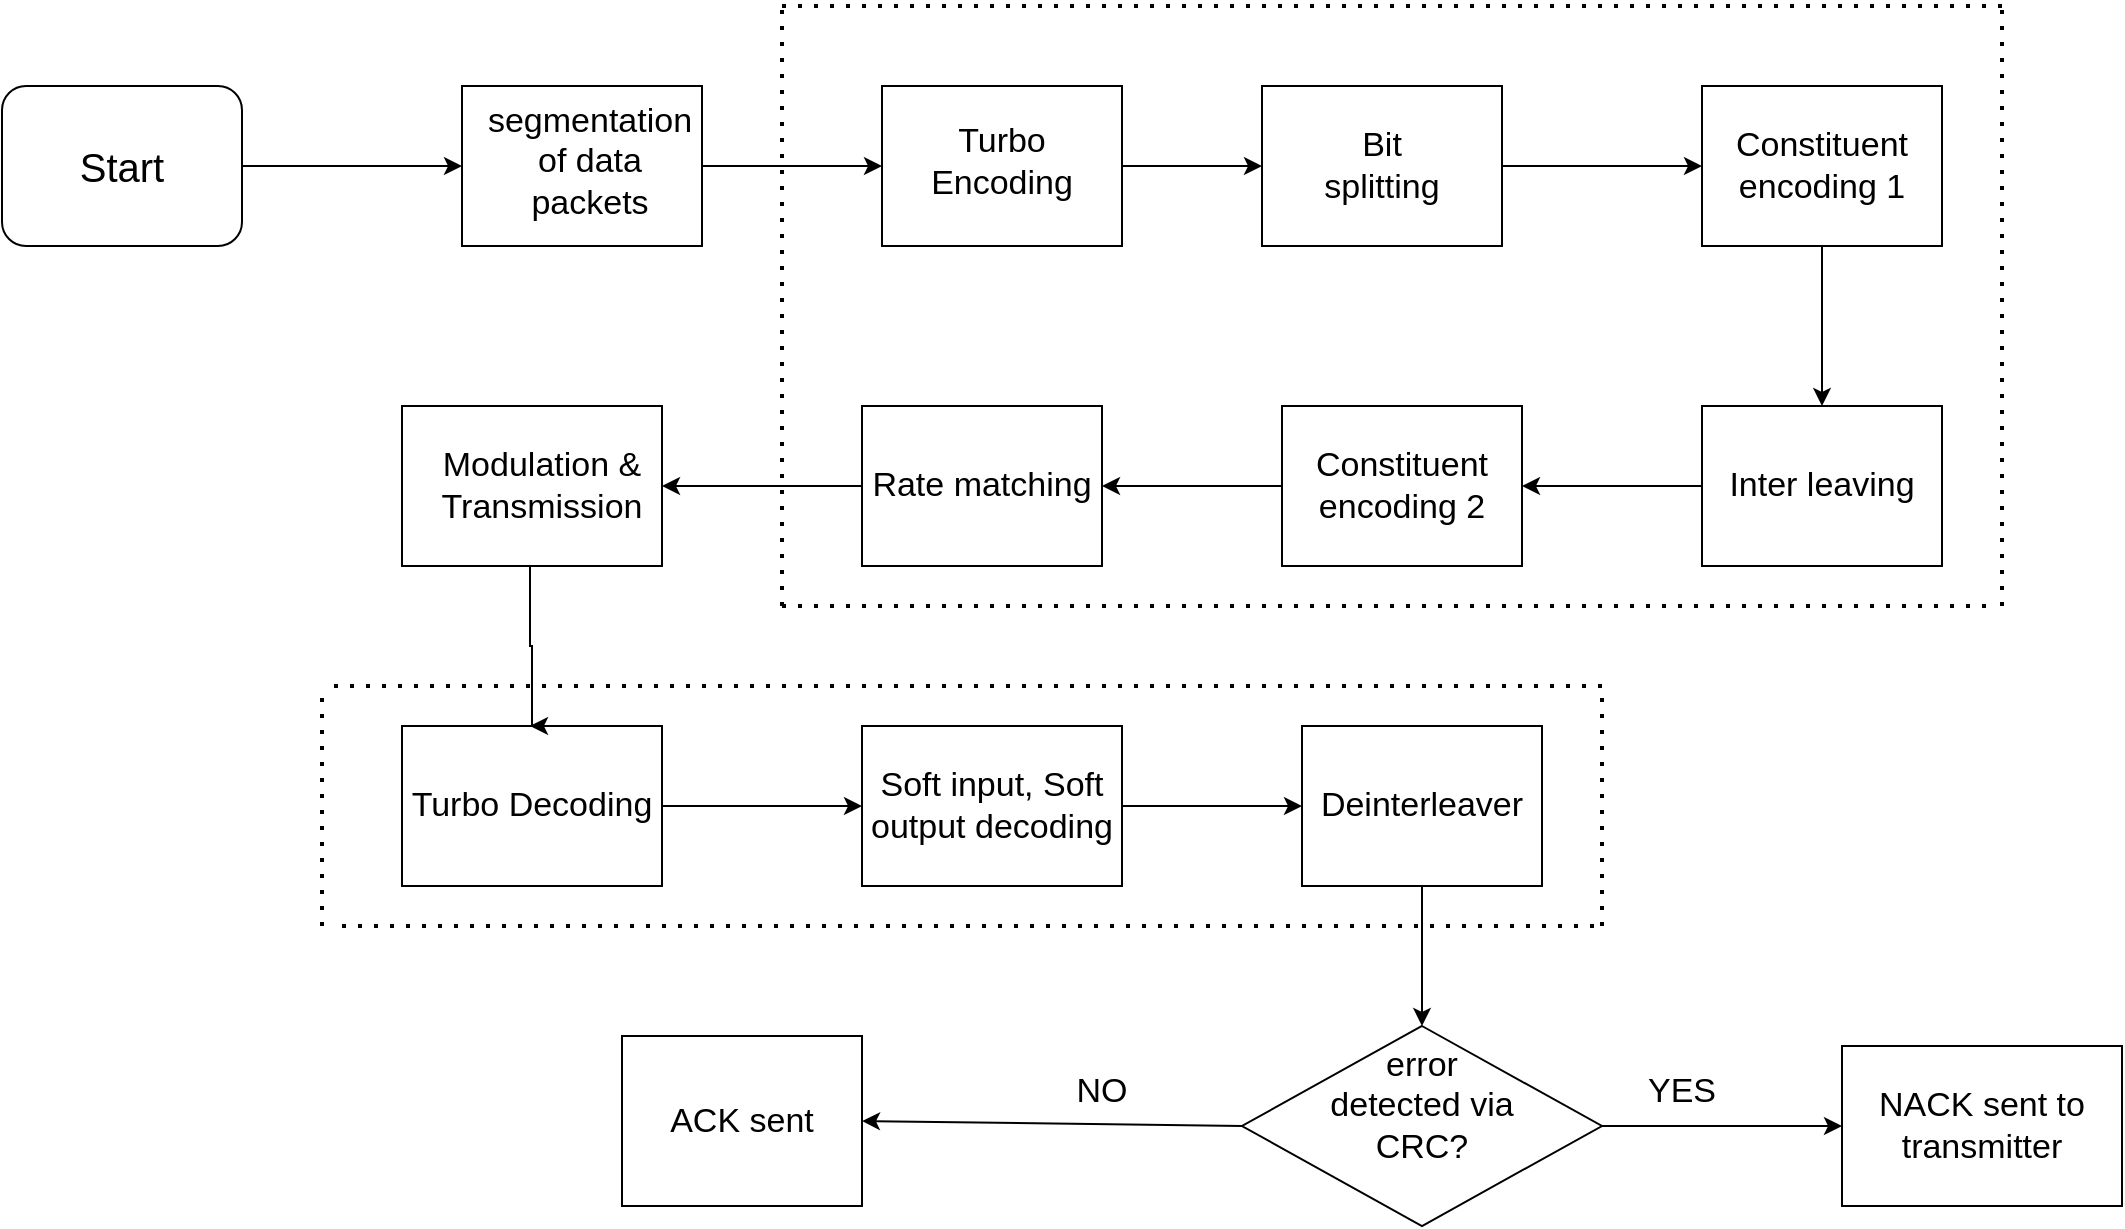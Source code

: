 <mxfile version="24.2.1" type="device">
  <diagram name="Page-1" id="nG4IKkUQEYtrS_NMxXBj">
    <mxGraphModel dx="1231" dy="663" grid="1" gridSize="10" guides="1" tooltips="1" connect="1" arrows="1" fold="1" page="1" pageScale="1" pageWidth="827" pageHeight="1169" math="0" shadow="0">
      <root>
        <mxCell id="0" />
        <mxCell id="1" parent="0" />
        <mxCell id="UJzKX5Wr3GbaUAHQcJK2-1" value="" style="rounded=1;whiteSpace=wrap;html=1;" parent="1" vertex="1">
          <mxGeometry x="120" y="120" width="120" height="80" as="geometry" />
        </mxCell>
        <mxCell id="UJzKX5Wr3GbaUAHQcJK2-2" value="" style="rounded=0;whiteSpace=wrap;html=1;" parent="1" vertex="1">
          <mxGeometry x="350" y="120" width="120" height="80" as="geometry" />
        </mxCell>
        <mxCell id="UJzKX5Wr3GbaUAHQcJK2-3" value="" style="rounded=0;whiteSpace=wrap;html=1;" parent="1" vertex="1">
          <mxGeometry x="560" y="120" width="120" height="80" as="geometry" />
        </mxCell>
        <mxCell id="UJzKX5Wr3GbaUAHQcJK2-4" value="" style="rounded=0;whiteSpace=wrap;html=1;" parent="1" vertex="1">
          <mxGeometry x="750" y="120" width="120" height="80" as="geometry" />
        </mxCell>
        <mxCell id="UJzKX5Wr3GbaUAHQcJK2-5" style="edgeStyle=orthogonalEdgeStyle;rounded=0;orthogonalLoop=1;jettySize=auto;html=1;exitX=0.5;exitY=1;exitDx=0;exitDy=0;" parent="1" source="UJzKX5Wr3GbaUAHQcJK2-4" target="UJzKX5Wr3GbaUAHQcJK2-4" edge="1">
          <mxGeometry relative="1" as="geometry" />
        </mxCell>
        <mxCell id="UJzKX5Wr3GbaUAHQcJK2-7" value="&lt;font style=&quot;font-size: 17px;&quot;&gt;Turbo Decoding&lt;/font&gt;" style="rounded=0;whiteSpace=wrap;html=1;" parent="1" vertex="1">
          <mxGeometry x="320" y="440" width="130" height="80" as="geometry" />
        </mxCell>
        <mxCell id="UJzKX5Wr3GbaUAHQcJK2-8" value="&lt;font style=&quot;font-size: 17px;&quot;&gt;Inter leaving&lt;/font&gt;" style="rounded=0;whiteSpace=wrap;html=1;" parent="1" vertex="1">
          <mxGeometry x="970" y="280" width="120" height="80" as="geometry" />
        </mxCell>
        <mxCell id="UJzKX5Wr3GbaUAHQcJK2-43" style="edgeStyle=orthogonalEdgeStyle;rounded=0;orthogonalLoop=1;jettySize=auto;html=1;exitX=0.75;exitY=0;exitDx=0;exitDy=0;entryX=1;entryY=0.25;entryDx=0;entryDy=0;" parent="1" source="UJzKX5Wr3GbaUAHQcJK2-9" target="UJzKX5Wr3GbaUAHQcJK2-18" edge="1">
          <mxGeometry relative="1" as="geometry" />
        </mxCell>
        <mxCell id="MxQdHU-49TeZ0FBmogXy-13" style="edgeStyle=orthogonalEdgeStyle;rounded=0;orthogonalLoop=1;jettySize=auto;html=1;entryX=0.5;entryY=0;entryDx=0;entryDy=0;" edge="1" parent="1">
          <mxGeometry relative="1" as="geometry">
            <mxPoint x="379.0" y="360.0" as="sourcePoint" />
            <mxPoint x="384.0" y="440" as="targetPoint" />
            <Array as="points">
              <mxPoint x="384" y="360" />
              <mxPoint x="384" y="400" />
              <mxPoint x="385" y="440" />
            </Array>
          </mxGeometry>
        </mxCell>
        <mxCell id="UJzKX5Wr3GbaUAHQcJK2-9" value="" style="rounded=0;whiteSpace=wrap;html=1;" parent="1" vertex="1">
          <mxGeometry x="320" y="280" width="130" height="80" as="geometry" />
        </mxCell>
        <mxCell id="UJzKX5Wr3GbaUAHQcJK2-10" value="&lt;font style=&quot;font-size: 17px;&quot;&gt;Soft input, Soft output decoding&lt;/font&gt;" style="rounded=0;whiteSpace=wrap;html=1;" parent="1" vertex="1">
          <mxGeometry x="550" y="440" width="130" height="80" as="geometry" />
        </mxCell>
        <mxCell id="UJzKX5Wr3GbaUAHQcJK2-11" value="&lt;font style=&quot;font-size: 20px;&quot;&gt;Start&lt;/font&gt;" style="text;html=1;align=center;verticalAlign=middle;whiteSpace=wrap;rounded=0;shadow=1;fontStyle=0" parent="1" vertex="1">
          <mxGeometry x="150" y="145" width="60" height="30" as="geometry" />
        </mxCell>
        <mxCell id="UJzKX5Wr3GbaUAHQcJK2-13" value="&lt;font style=&quot;font-size: 17px;&quot;&gt;segmentation of data packets&lt;/font&gt;" style="text;html=1;align=center;verticalAlign=middle;whiteSpace=wrap;rounded=0;fontStyle=0" parent="1" vertex="1">
          <mxGeometry x="384" y="135" width="60" height="45" as="geometry" />
        </mxCell>
        <mxCell id="UJzKX5Wr3GbaUAHQcJK2-16" value="&lt;font style=&quot;font-size: 17px;&quot;&gt;Turbo Encoding&lt;/font&gt;" style="text;html=1;align=center;verticalAlign=middle;whiteSpace=wrap;rounded=0;fontStyle=0" parent="1" vertex="1">
          <mxGeometry x="590" y="142.5" width="60" height="30" as="geometry" />
        </mxCell>
        <mxCell id="UJzKX5Wr3GbaUAHQcJK2-17" value="&lt;font style=&quot;font-size: 17px;&quot;&gt;Bit splitting&lt;/font&gt;" style="text;html=1;align=center;verticalAlign=middle;whiteSpace=wrap;rounded=0;fontStyle=0" parent="1" vertex="1">
          <mxGeometry x="780" y="145" width="60" height="30" as="geometry" />
        </mxCell>
        <mxCell id="UJzKX5Wr3GbaUAHQcJK2-18" value="&lt;font style=&quot;font-size: 17px;&quot;&gt;&lt;span style=&quot;font-size: 17px;&quot;&gt;Modulation &amp;amp; Transmission&lt;/span&gt;&lt;/font&gt;" style="text;html=1;align=center;verticalAlign=middle;whiteSpace=wrap;rounded=0;fontStyle=0;fontSize=17;" parent="1" vertex="1">
          <mxGeometry x="360" y="305" width="60" height="30" as="geometry" />
        </mxCell>
        <mxCell id="UJzKX5Wr3GbaUAHQcJK2-22" value="&lt;font style=&quot;font-size: 17px;&quot;&gt;Constituent encoding 2&lt;/font&gt;" style="rounded=0;whiteSpace=wrap;html=1;" parent="1" vertex="1">
          <mxGeometry x="760" y="280" width="120" height="80" as="geometry" />
        </mxCell>
        <mxCell id="UJzKX5Wr3GbaUAHQcJK2-23" value="&lt;font style=&quot;font-size: 17px;&quot;&gt;Rate matching&lt;/font&gt;" style="rounded=0;whiteSpace=wrap;html=1;" parent="1" vertex="1">
          <mxGeometry x="550" y="280" width="120" height="80" as="geometry" />
        </mxCell>
        <mxCell id="UJzKX5Wr3GbaUAHQcJK2-26" value="&lt;font style=&quot;font-size: 17px;&quot;&gt;Constituent encoding 1&lt;/font&gt;" style="rounded=0;whiteSpace=wrap;html=1;" parent="1" vertex="1">
          <mxGeometry x="970" y="120" width="120" height="80" as="geometry" />
        </mxCell>
        <mxCell id="UJzKX5Wr3GbaUAHQcJK2-29" value="&lt;font style=&quot;font-size: 17px;&quot;&gt;Deinterleaver&lt;/font&gt;" style="rounded=0;whiteSpace=wrap;html=1;" parent="1" vertex="1">
          <mxGeometry x="770" y="440" width="120" height="80" as="geometry" />
        </mxCell>
        <mxCell id="UJzKX5Wr3GbaUAHQcJK2-30" value="&lt;font style=&quot;font-size: 17px;&quot;&gt;error&lt;br&gt;detected via &lt;br&gt;CRC?&lt;br&gt;&lt;br&gt;&lt;/font&gt;" style="rhombus;whiteSpace=wrap;html=1;fontStyle=0" parent="1" vertex="1">
          <mxGeometry x="740" y="590" width="180" height="100" as="geometry" />
        </mxCell>
        <mxCell id="UJzKX5Wr3GbaUAHQcJK2-31" value="&lt;font style=&quot;font-size: 17px;&quot;&gt;ACK sent&lt;/font&gt;" style="rounded=0;whiteSpace=wrap;html=1;" parent="1" vertex="1">
          <mxGeometry x="430" y="595" width="120" height="85" as="geometry" />
        </mxCell>
        <mxCell id="UJzKX5Wr3GbaUAHQcJK2-32" value="&lt;font style=&quot;font-size: 17px;&quot;&gt;NACK sent to transmitter&lt;/font&gt;" style="rounded=0;whiteSpace=wrap;html=1;" parent="1" vertex="1">
          <mxGeometry x="1040" y="600" width="140" height="80" as="geometry" />
        </mxCell>
        <mxCell id="UJzKX5Wr3GbaUAHQcJK2-33" value="" style="endArrow=classic;html=1;rounded=0;exitX=0;exitY=0.5;exitDx=0;exitDy=0;entryX=1;entryY=0.5;entryDx=0;entryDy=0;" parent="1" source="UJzKX5Wr3GbaUAHQcJK2-30" target="UJzKX5Wr3GbaUAHQcJK2-31" edge="1">
          <mxGeometry width="50" height="50" relative="1" as="geometry">
            <mxPoint x="490" y="710" as="sourcePoint" />
            <mxPoint x="540" y="660" as="targetPoint" />
          </mxGeometry>
        </mxCell>
        <mxCell id="UJzKX5Wr3GbaUAHQcJK2-34" value="&lt;font style=&quot;font-size: 17px;&quot;&gt;NO&lt;/font&gt;" style="text;html=1;align=center;verticalAlign=middle;whiteSpace=wrap;rounded=0;" parent="1" vertex="1">
          <mxGeometry x="640" y="607.5" width="60" height="30" as="geometry" />
        </mxCell>
        <mxCell id="UJzKX5Wr3GbaUAHQcJK2-35" value="" style="endArrow=classic;html=1;rounded=0;exitX=1;exitY=0.5;exitDx=0;exitDy=0;entryX=0;entryY=0.5;entryDx=0;entryDy=0;" parent="1" source="UJzKX5Wr3GbaUAHQcJK2-30" target="UJzKX5Wr3GbaUAHQcJK2-32" edge="1">
          <mxGeometry width="50" height="50" relative="1" as="geometry">
            <mxPoint x="940" y="790" as="sourcePoint" />
            <mxPoint x="990" y="740" as="targetPoint" />
          </mxGeometry>
        </mxCell>
        <mxCell id="UJzKX5Wr3GbaUAHQcJK2-36" value="&lt;font style=&quot;font-size: 17px;&quot;&gt;YES&lt;/font&gt;" style="text;html=1;align=center;verticalAlign=middle;whiteSpace=wrap;rounded=0;" parent="1" vertex="1">
          <mxGeometry x="930" y="607.5" width="60" height="30" as="geometry" />
        </mxCell>
        <mxCell id="UJzKX5Wr3GbaUAHQcJK2-37" value="" style="endArrow=classic;html=1;rounded=0;entryX=0.5;entryY=0;entryDx=0;entryDy=0;exitX=0.5;exitY=1;exitDx=0;exitDy=0;" parent="1" source="UJzKX5Wr3GbaUAHQcJK2-29" target="UJzKX5Wr3GbaUAHQcJK2-30" edge="1">
          <mxGeometry width="50" height="50" relative="1" as="geometry">
            <mxPoint x="1080" y="510" as="sourcePoint" />
            <mxPoint x="1130" y="460" as="targetPoint" />
          </mxGeometry>
        </mxCell>
        <mxCell id="UJzKX5Wr3GbaUAHQcJK2-40" value="" style="endArrow=classic;html=1;rounded=0;exitX=1;exitY=0.5;exitDx=0;exitDy=0;entryX=0;entryY=0.5;entryDx=0;entryDy=0;" parent="1" source="UJzKX5Wr3GbaUAHQcJK2-10" target="UJzKX5Wr3GbaUAHQcJK2-29" edge="1">
          <mxGeometry width="50" height="50" relative="1" as="geometry">
            <mxPoint x="730" y="750" as="sourcePoint" />
            <mxPoint x="780" y="700" as="targetPoint" />
          </mxGeometry>
        </mxCell>
        <mxCell id="UJzKX5Wr3GbaUAHQcJK2-41" value="" style="endArrow=classic;html=1;rounded=0;entryX=0;entryY=0.5;entryDx=0;entryDy=0;exitX=1;exitY=0.5;exitDx=0;exitDy=0;" parent="1" source="UJzKX5Wr3GbaUAHQcJK2-7" target="UJzKX5Wr3GbaUAHQcJK2-10" edge="1">
          <mxGeometry width="50" height="50" relative="1" as="geometry">
            <mxPoint x="240" y="650" as="sourcePoint" />
            <mxPoint x="290" y="600" as="targetPoint" />
          </mxGeometry>
        </mxCell>
        <mxCell id="UJzKX5Wr3GbaUAHQcJK2-45" value="" style="endArrow=classic;html=1;rounded=0;entryX=1;entryY=0.5;entryDx=0;entryDy=0;" parent="1" target="UJzKX5Wr3GbaUAHQcJK2-9" edge="1">
          <mxGeometry width="50" height="50" relative="1" as="geometry">
            <mxPoint x="550" y="320" as="sourcePoint" />
            <mxPoint x="350" y="600" as="targetPoint" />
          </mxGeometry>
        </mxCell>
        <mxCell id="UJzKX5Wr3GbaUAHQcJK2-46" value="" style="endArrow=classic;html=1;rounded=0;exitX=0;exitY=0.5;exitDx=0;exitDy=0;entryX=1;entryY=0.5;entryDx=0;entryDy=0;" parent="1" source="UJzKX5Wr3GbaUAHQcJK2-22" target="UJzKX5Wr3GbaUAHQcJK2-23" edge="1">
          <mxGeometry width="50" height="50" relative="1" as="geometry">
            <mxPoint x="220" y="670" as="sourcePoint" />
            <mxPoint x="270" y="620" as="targetPoint" />
          </mxGeometry>
        </mxCell>
        <mxCell id="UJzKX5Wr3GbaUAHQcJK2-47" value="" style="endArrow=classic;html=1;rounded=0;exitX=0;exitY=0.5;exitDx=0;exitDy=0;entryX=1;entryY=0.5;entryDx=0;entryDy=0;" parent="1" source="UJzKX5Wr3GbaUAHQcJK2-8" target="UJzKX5Wr3GbaUAHQcJK2-22" edge="1">
          <mxGeometry width="50" height="50" relative="1" as="geometry">
            <mxPoint x="720" y="720" as="sourcePoint" />
            <mxPoint x="770" y="670" as="targetPoint" />
          </mxGeometry>
        </mxCell>
        <mxCell id="UJzKX5Wr3GbaUAHQcJK2-48" value="" style="endArrow=classic;html=1;rounded=0;exitX=0.5;exitY=1;exitDx=0;exitDy=0;entryX=0.5;entryY=0;entryDx=0;entryDy=0;" parent="1" source="UJzKX5Wr3GbaUAHQcJK2-26" target="UJzKX5Wr3GbaUAHQcJK2-8" edge="1">
          <mxGeometry width="50" height="50" relative="1" as="geometry">
            <mxPoint x="1060" y="440" as="sourcePoint" />
            <mxPoint x="1110" y="390" as="targetPoint" />
          </mxGeometry>
        </mxCell>
        <mxCell id="UJzKX5Wr3GbaUAHQcJK2-49" value="" style="endArrow=classic;html=1;rounded=0;exitX=1;exitY=0.5;exitDx=0;exitDy=0;entryX=0;entryY=0.5;entryDx=0;entryDy=0;" parent="1" source="UJzKX5Wr3GbaUAHQcJK2-4" target="UJzKX5Wr3GbaUAHQcJK2-26" edge="1">
          <mxGeometry width="50" height="50" relative="1" as="geometry">
            <mxPoint x="890" y="80" as="sourcePoint" />
            <mxPoint x="940" y="30" as="targetPoint" />
          </mxGeometry>
        </mxCell>
        <mxCell id="UJzKX5Wr3GbaUAHQcJK2-50" value="" style="endArrow=classic;html=1;rounded=0;exitX=1;exitY=0.5;exitDx=0;exitDy=0;entryX=0;entryY=0.5;entryDx=0;entryDy=0;" parent="1" source="UJzKX5Wr3GbaUAHQcJK2-3" target="UJzKX5Wr3GbaUAHQcJK2-4" edge="1">
          <mxGeometry width="50" height="50" relative="1" as="geometry">
            <mxPoint x="660" y="710" as="sourcePoint" />
            <mxPoint x="710" y="660" as="targetPoint" />
          </mxGeometry>
        </mxCell>
        <mxCell id="UJzKX5Wr3GbaUAHQcJK2-51" value="" style="endArrow=classic;html=1;rounded=0;exitX=1;exitY=0.5;exitDx=0;exitDy=0;entryX=0;entryY=0.5;entryDx=0;entryDy=0;" parent="1" source="UJzKX5Wr3GbaUAHQcJK2-2" target="UJzKX5Wr3GbaUAHQcJK2-3" edge="1">
          <mxGeometry width="50" height="50" relative="1" as="geometry">
            <mxPoint x="230" y="300" as="sourcePoint" />
            <mxPoint x="280" y="250" as="targetPoint" />
          </mxGeometry>
        </mxCell>
        <mxCell id="UJzKX5Wr3GbaUAHQcJK2-52" value="" style="endArrow=classic;html=1;rounded=0;exitX=1;exitY=0.5;exitDx=0;exitDy=0;entryX=0;entryY=0.5;entryDx=0;entryDy=0;" parent="1" source="UJzKX5Wr3GbaUAHQcJK2-1" target="UJzKX5Wr3GbaUAHQcJK2-2" edge="1">
          <mxGeometry width="50" height="50" relative="1" as="geometry">
            <mxPoint x="160" y="370" as="sourcePoint" />
            <mxPoint x="210" y="320" as="targetPoint" />
          </mxGeometry>
        </mxCell>
        <mxCell id="UJzKX5Wr3GbaUAHQcJK2-53" value="" style="endArrow=none;dashed=1;html=1;dashPattern=1 3;strokeWidth=2;rounded=0;" parent="1" edge="1">
          <mxGeometry width="50" height="50" relative="1" as="geometry">
            <mxPoint x="510" y="80" as="sourcePoint" />
            <mxPoint x="1123" y="80" as="targetPoint" />
          </mxGeometry>
        </mxCell>
        <mxCell id="UJzKX5Wr3GbaUAHQcJK2-54" value="" style="endArrow=none;dashed=1;html=1;dashPattern=1 3;strokeWidth=2;rounded=0;" parent="1" edge="1">
          <mxGeometry width="50" height="50" relative="1" as="geometry">
            <mxPoint x="1120" y="380" as="sourcePoint" />
            <mxPoint x="1120" y="80" as="targetPoint" />
          </mxGeometry>
        </mxCell>
        <mxCell id="UJzKX5Wr3GbaUAHQcJK2-55" value="" style="endArrow=none;dashed=1;html=1;dashPattern=1 3;strokeWidth=2;rounded=0;" parent="1" edge="1">
          <mxGeometry width="50" height="50" relative="1" as="geometry">
            <mxPoint x="510" y="380" as="sourcePoint" />
            <mxPoint x="1115" y="380" as="targetPoint" />
          </mxGeometry>
        </mxCell>
        <mxCell id="UJzKX5Wr3GbaUAHQcJK2-56" value="" style="endArrow=none;dashed=1;html=1;dashPattern=1 3;strokeWidth=2;rounded=0;" parent="1" edge="1">
          <mxGeometry width="50" height="50" relative="1" as="geometry">
            <mxPoint x="510" y="380" as="sourcePoint" />
            <mxPoint x="510" y="78" as="targetPoint" />
          </mxGeometry>
        </mxCell>
        <mxCell id="UJzKX5Wr3GbaUAHQcJK2-57" value="" style="endArrow=none;dashed=1;html=1;dashPattern=1 3;strokeWidth=2;rounded=0;" parent="1" edge="1">
          <mxGeometry width="50" height="50" relative="1" as="geometry">
            <mxPoint x="280" y="540" as="sourcePoint" />
            <mxPoint x="280" y="420" as="targetPoint" />
          </mxGeometry>
        </mxCell>
        <mxCell id="UJzKX5Wr3GbaUAHQcJK2-58" value="" style="endArrow=none;dashed=1;html=1;dashPattern=1 3;strokeWidth=2;rounded=0;" parent="1" edge="1">
          <mxGeometry width="50" height="50" relative="1" as="geometry">
            <mxPoint x="920" y="420" as="sourcePoint" />
            <mxPoint x="280" y="420" as="targetPoint" />
          </mxGeometry>
        </mxCell>
        <mxCell id="UJzKX5Wr3GbaUAHQcJK2-59" value="" style="endArrow=none;dashed=1;html=1;dashPattern=1 3;strokeWidth=2;rounded=0;" parent="1" edge="1">
          <mxGeometry width="50" height="50" relative="1" as="geometry">
            <mxPoint x="920" y="540" as="sourcePoint" />
            <mxPoint x="920" y="420" as="targetPoint" />
            <Array as="points">
              <mxPoint x="920" y="490" />
            </Array>
          </mxGeometry>
        </mxCell>
        <mxCell id="UJzKX5Wr3GbaUAHQcJK2-60" value="" style="endArrow=none;dashed=1;html=1;dashPattern=1 3;strokeWidth=2;rounded=0;" parent="1" edge="1">
          <mxGeometry width="50" height="50" relative="1" as="geometry">
            <mxPoint x="290" y="540" as="sourcePoint" />
            <mxPoint x="920" y="540" as="targetPoint" />
          </mxGeometry>
        </mxCell>
        <mxCell id="MxQdHU-49TeZ0FBmogXy-15" style="edgeStyle=orthogonalEdgeStyle;rounded=0;orthogonalLoop=1;jettySize=auto;html=1;exitX=0.5;exitY=1;exitDx=0;exitDy=0;" edge="1" parent="1" source="UJzKX5Wr3GbaUAHQcJK2-29" target="UJzKX5Wr3GbaUAHQcJK2-29">
          <mxGeometry relative="1" as="geometry" />
        </mxCell>
      </root>
    </mxGraphModel>
  </diagram>
</mxfile>

